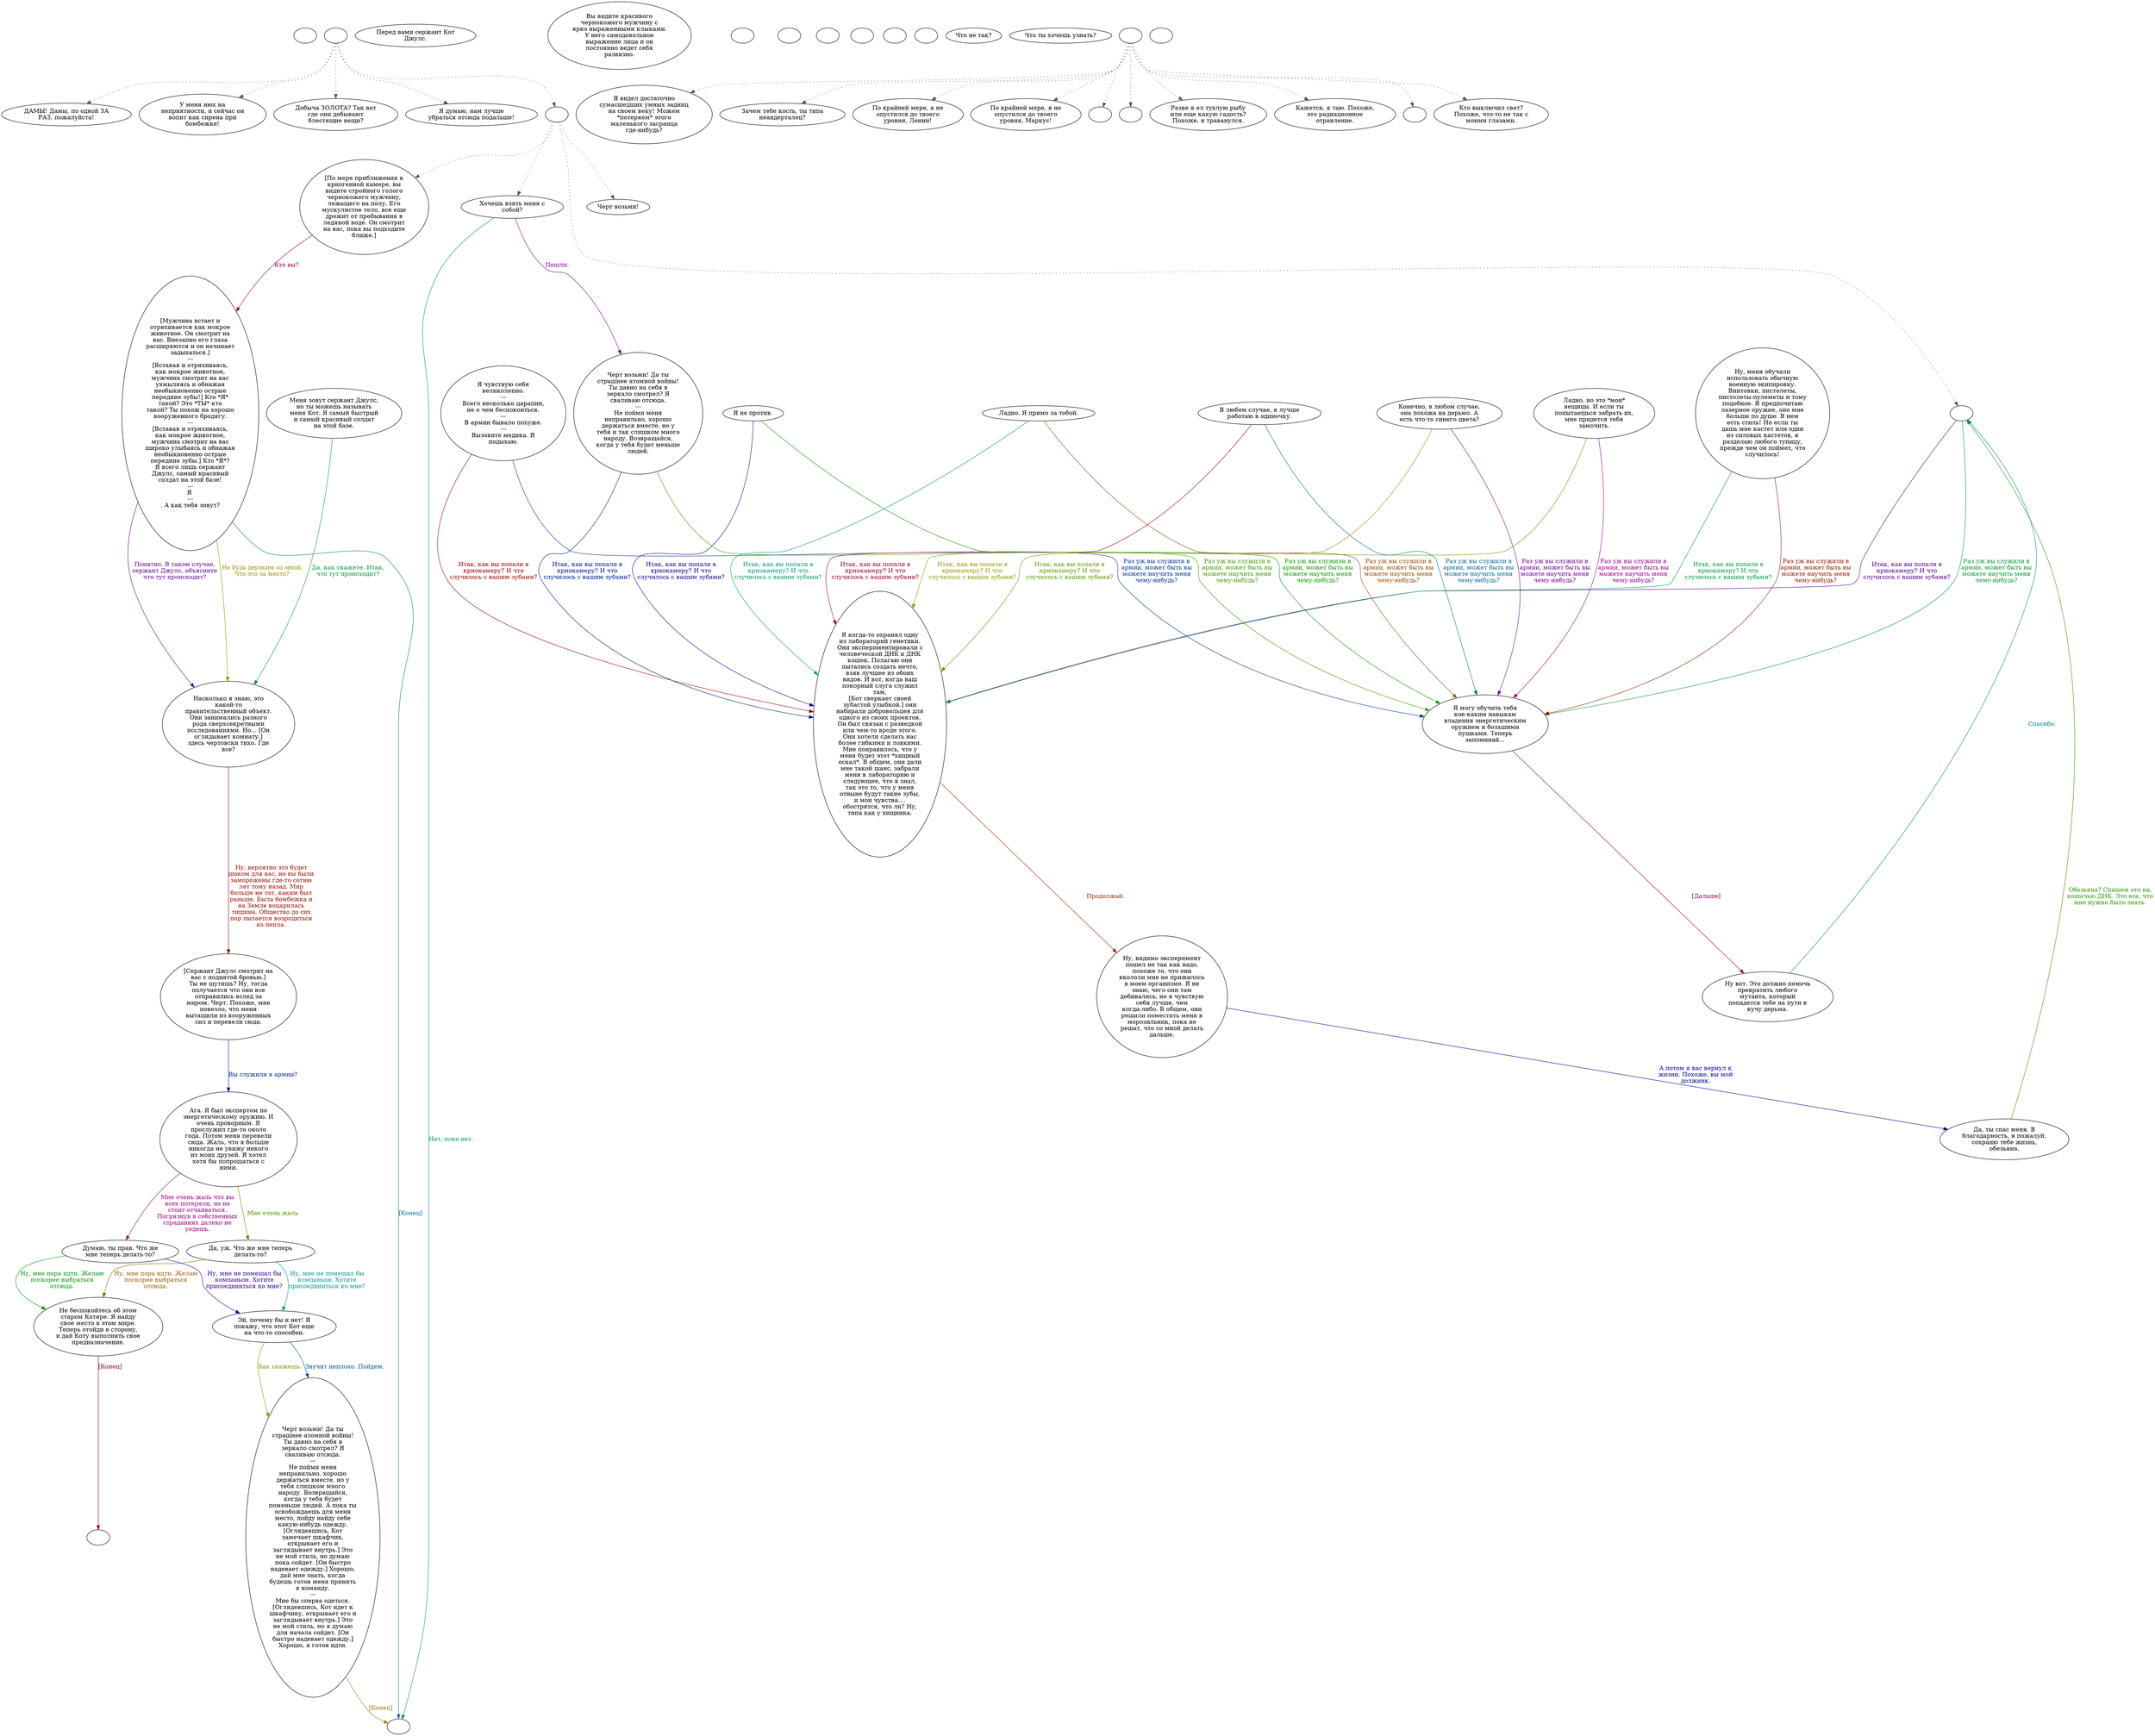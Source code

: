 digraph epac11 {
  "start" [style=filled       fillcolor="#FFFFFF"       color="#000000"]
  "start" [label=""]
  "critter_p_proc" [style=filled       fillcolor="#FFFFFF"       color="#000000"]
  "critter_p_proc" -> "Node2000" [style=dotted color="#555555"]
  "critter_p_proc" -> "Node2001" [style=dotted color="#555555"]
  "critter_p_proc" -> "Node2002" [style=dotted color="#555555"]
  "critter_p_proc" -> "Node2003" [style=dotted color="#555555"]
  "critter_p_proc" -> "talk_p_proc" [style=dotted color="#555555"]
  "critter_p_proc" [label=""]
  "look_at_p_proc" [style=filled       fillcolor="#FFFFFF"       color="#000000"]
  "look_at_p_proc" [label="Перед вами сержант Кот\nДжулс."]
  "description_p_proc" [style=filled       fillcolor="#FFFFFF"       color="#000000"]
  "description_p_proc" [label="Вы видите красивого\nчернокожего мужчину с\nярко выраженными клыками.\nУ него самодовольное\nвыражение лица и он\nпостоянно ведет себя\nразвязно."]
  "use_skill_on_p_proc" [style=filled       fillcolor="#FFFFFF"       color="#000000"]
  "use_skill_on_p_proc" [label=""]
  "use_obj_on_p_proc" [style=filled       fillcolor="#FFFFFF"       color="#000000"]
  "use_obj_on_p_proc" [label=""]
  "damage_p_proc" [style=filled       fillcolor="#FFFFFF"       color="#000000"]
  "damage_p_proc" [label=""]
  "map_enter_p_proc" [style=filled       fillcolor="#FFFFFF"       color="#000000"]
  "map_enter_p_proc" [label=""]
  "map_update_p_proc" [style=filled       fillcolor="#FFFFFF"       color="#000000"]
  "map_update_p_proc" [label=""]
  "talk_p_proc" [style=filled       fillcolor="#FFFFFF"       color="#000000"]
  "talk_p_proc" -> "Node001" [style=dotted color="#555555"]
  "talk_p_proc" -> "Node1000" [style=dotted color="#555555"]
  "talk_p_proc" -> "Node013" [style=dotted color="#555555"]
  "talk_p_proc" -> "kill_p_proc" [style=dotted color="#555555"]
  "talk_p_proc" [label=""]
  "kill_p_proc" [style=filled       fillcolor="#FFFFFF"       color="#000000"]
  "kill_p_proc" [label="Черт возьми!"]
  "Node001" [style=filled       fillcolor="#FFFFFF"       color="#000000"]
  "Node001" [label="[По мере приближения к\nкриогенной камере, вы\nвидите стройного голого\nчернокожего мужчину,\nлежащего на полу. Его\nмускулистое тело, все еще\nдрожит от пребывания в\nледяной воде. Он смотрит\nна вас, пока вы подходите\nближе.]"]
  "Node001" -> "Node002" [label="Кто вы?" color="#990047" fontcolor="#990047"]
  "Node002" [style=filled       fillcolor="#FFFFFF"       color="#000000"]
  "Node002" [label="[Мужчина встает и\nотряхивается как мокрое\nживотное. Он смотрит на\nвас. Внезапно его глаза\nрасширяются и он начинает\nзадыхаться.]\n---\n[Вставая и отряхиваясь,\nкак мокрое животное,\nмужчина смотрит на вас\nухмыляясь и обнажая\nнеобыкновенно острые\nпередние зубы!] Кто *Я*\nтакой? Это *ТЫ* кто\nтакой? Ты похож на хорошо\nвооруженного бродягу.\n---\n[Вставая и отряхиваясь,\nкак мокрое животное,\nмужчина смотрит на вас\nшироко улыбаясь и обнажая\nнеобыкновенно острые\nпередние зубы.] Кто *Я*?\nЯ всего лишь сержант\nДжулс, самый красивый\nсолдат на этой базе!\n---\nЯ \n---\n. А как тебя зовут?"]
  "Node002" -> "Node999" [label="[Конец]" color="#007399" fontcolor="#007399"]
  "Node002" -> "Node005" [label="Не будь дерзким со мной.\nЧто это за место?" color="#999200" fontcolor="#999200"]
  "Node002" -> "Node005" [label="Понятно. В таком случае,\nсержант Джулс, объясните\nчто тут происходит?" color="#650099" fontcolor="#650099"]
  "Node003" [style=filled       fillcolor="#FFFFFF"       color="#000000"]
  "Node003" [label="Меня зовут сержант Джулс,\nно ты можешь называть\nменя Кот. Я самый быстрый\nи самый красивый солдат\nна этой базе."]
  "Node003" -> "Node005" [label="Да, как скажете. Итак,\nчто тут происходит?" color="#009939" fontcolor="#009939"]
  "Node005" [style=filled       fillcolor="#FFFFFF"       color="#000000"]
  "Node005" [label="Насколько я знаю, это\nкакой-то\nправительственный объект.\nОни занимались разного\nрода сверхсекретными\nисследованиями. Но... [Он\nоглядывает комнату.]\nздесь чертовски тихо. Где\nвсе?"]
  "Node005" -> "Node006" [label="Ну, вероятно это будет\nшоком для вас, но вы были\nзаморожены где-то сотню\nлет тому назад. Мир\nбольше не тот, каким был\nраньше. Была бомбежка и\nна Земле воцарилась\nтишина. Общество до сих\nпор пытается возродиться\nиз пепла." color="#990C00" fontcolor="#990C00"]
  "Node006" [style=filled       fillcolor="#FFFFFF"       color="#000000"]
  "Node006" [label="[Сержант Джулс смотрит на\nвас с поднятой бровью.]\nТы не шутишь? Ну, тогда\nполучается что они все\nотправились вслед за\nмиром. Черт. Похоже, мне\nповезло, что меня\nвытащили из вооруженных\nсил и перевели сюда."]
  "Node006" -> "Node007" [label="Вы служили в армии?" color="#002099" fontcolor="#002099"]
  "Node007" [style=filled       fillcolor="#FFFFFF"       color="#000000"]
  "Node007" [label="Ага. Я был экспертом по\nэнергетическому оружию. И\nочень проворным. Я\nпрослужил где-то около\nгода. Потом меня перевели\nсюда. Жаль, что я больше\nникогда не увижу никого\nиз моих друзей. Я хотел\nхотя бы попрощаться с\nними."]
  "Node007" -> "Node008" [label="Мне очень жаль." color="#4D9900" fontcolor="#4D9900"]
  "Node007" -> "Node009" [label="Мне очень жаль что вы\nвсех потеряли, но не\nстоит отчаиваться.\nПогрязнув в собственных\nстраданиях далеко не\nуедешь." color="#99007A" fontcolor="#99007A"]
  "Node008" [style=filled       fillcolor="#FFFFFF"       color="#000000"]
  "Node008" [label="Да, уж. Что же мне теперь\nделать-то?"]
  "Node008" -> "Node011" [label="Ну, мне не помешал бы\nкомпаньон. Хотите\nприсоединиться ко мне?" color="#00998C" fontcolor="#00998C"]
  "Node008" -> "Node010" [label="Ну, мне пора идти. Желаю\nпоскорее выбраться\nотсюда." color="#995F00" fontcolor="#995F00"]
  "Node009" [style=filled       fillcolor="#FFFFFF"       color="#000000"]
  "Node009" [label="Думаю, ты прав. Что же\nмне теперь делать-то?"]
  "Node009" -> "Node011" [label="Ну, мне не помешал бы\nкомпаньон. Хотите\nприсоединиться ко мне?" color="#320099" fontcolor="#320099"]
  "Node009" -> "Node010" [label="Ну, мне пора идти. Желаю\nпоскорее выбраться\nотсюда." color="#009906" fontcolor="#009906"]
  "Node010" [style=filled       fillcolor="#FFFFFF"       color="#000000"]
  "Node010" [label="Не беспокойтесь об этом\nстаром Котяре. Я найду\nсвое место в этом мире.\nТеперь отойди в сторону,\nи дай Коту выполнять свое\nпредназначение."]
  "Node010" -> "Node012" [label="[Конец]" color="#990027" fontcolor="#990027"]
  "Node011" [style=filled       fillcolor="#FFFFFF"       color="#000000"]
  "Node011" [label="Эй, почему бы и нет! Я\nпокажу, что этот Кот еще\nна что-то способен."]
  "Node011" -> "Node990" [label="Звучит неплохо. Пойдем." color="#005499" fontcolor="#005499"]
  "Node011" -> "Node990" [label="Как скажешь." color="#809900" fontcolor="#809900"]
  "Node012" [style=filled       fillcolor="#FFFFFF"       color="#000000"]
  "Node012" [label=""]
  "Node013" [style=filled       fillcolor="#FFFFFF"       color="#000000"]
  "Node013" [label="Хочешь взять меня с\nсобой?"]
  "Node013" -> "Node1100" [label="Пошли." color="#850099" fontcolor="#850099"]
  "Node013" -> "Node999" [label="Нет, пока нет." color="#009958" fontcolor="#009958"]
  "Node014" [style=filled       fillcolor="#FFFFFF"       color="#000000"]
  "Node014" [label="Я когда-то охранял одну\nиз лабораторий генетики.\nОни экспериментировали с\nчеловеческой ДНК и ДНК\nкошек. Полагаю они\nпытались создать нечто,\nвзяв лучшее из обоих\nвидов. И вот, когда ваш\nпокорный слуга служил\nтам,\n[Кот сверкает своей\nзубастой улыбкой.] они\nнабирали добровольцев для\nодного из своих проектов.\nОн был связан с разведкой\nили чем-то вроде этого.\nОни хотели сделать нас\nболее гибкими и ловкими.\nМне понравилось, что у\nменя будет этот *хищный\nоскал*. В общем, они дали\nмне такой шанс, забрали\nменя в лабораторию и\nследующее, что я знал,\nтак это то, что у меня\nотныне будут такие зубы,\nи мои чувства....\nобострятся, что ли? Ну,\nтипа как у хищника."]
  "Node014" -> "Node015" [label="Продолжай." color="#992C00" fontcolor="#992C00"]
  "Node015" [style=filled       fillcolor="#FFFFFF"       color="#000000"]
  "Node015" [label="Ну, видимо эксперимент\nпошел не так как надо,\nпохоже то, что они\nвкололи мне не прижилось\nв моем организме. Я не\nзнаю, чего они там\nдобивались, но я чувствую\nсебя лучше, чем\nкогда-либо. В общем, они\nрешили поместить меня в\nморозильник, пока не\nрешат, что со мной делать\nдальше."]
  "Node015" -> "Node016" [label="А потом я вас вернул к\nжизни. Похоже, вы мой\nдолжник." color="#000199" fontcolor="#000199"]
  "Node016" [style=filled       fillcolor="#FFFFFF"       color="#000000"]
  "Node016" [label="Да, ты спас меня. В\nблагодарность, я пожалуй,\nсохраню тебе жизнь,\nобезьяна."]
  "Node016" -> "Node1000" [label="Обезьяна? Спишем это на,\nкошачью ДНК. Это все, что\nмне нужно было знать." color="#2D9900" fontcolor="#2D9900"]
  "Node017" [style=filled       fillcolor="#FFFFFF"       color="#000000"]
  "Node017" [label="Я могу обучить тебя\nкое-каким навыкам\nвладения энергетическим\nоружием и большими\nпушками. Теперь\nзапоминай..."]
  "Node017" -> "Node018" [label="[Дальше]" color="#99005A" fontcolor="#99005A"]
  "Node018" [style=filled       fillcolor="#FFFFFF"       color="#000000"]
  "Node018" [label="Ну вот. Это должно помочь\nпревратить любого\nмутанта, который\nпопадется тебе на пути в\nкучу дерьма."]
  "Node018" -> "Node1000" [label="Спасибо." color="#008799" fontcolor="#008799"]
  "Node990" [style=filled       fillcolor="#FFFFFF"       color="#000000"]
  "Node990" [label="Черт возьми! Да ты\nстрашнее атомной войны!\nТы давно на себя в\nзеркало смотрел? Я\nсваливаю отсюда.\n---\nНе пойми меня\nнеправильно, хорошо\nдержаться вместе, но у\nтебя слишком много\nнароду. Возвращайся,\nкогда у тебя будет\nпоменьше людей. А пока ты\nосвобождаешь для меня\nместо, пойду найду себе\nкакую-нибудь одежду.\n[Оглядевшись, Кот\nзамечает шкафчик,\nоткрывает его и\nзаглядывает внутрь.] Это\nне мой стиль, но думаю\nпока сойдет. [Он быстро\nнадевает одежду.] Хорошо,\nдай мне знать, когда\nбудешь готов меня принять\nв команду.\n---\nМне бы сперва одеться.\n[Оглядевшись, Кот идет к\nшкафчику, открывает его и\nзаглядывает внутрь.] Это\nне мой стиль, но я думаю\nдля начала сойдет. [Он\nбыстро надевает одежду.]\nХорошо, я готов идти."]
  "Node990" -> "Node999" [label="[Конец]" color="#997F00" fontcolor="#997F00"]
  "Node999" [style=filled       fillcolor="#FFFFFF"       color="#000000"]
  "Node999" [label=""]
  "Node1000" [style=filled       fillcolor="#FFFFFF"       color="#000000"]
  "Node1000" [label=""]
  "Node1000" -> "Node014" [label="Итак, как вы попали в\nкриокамеру? И что\nслучилось с вашим зубами?" color="#520099" fontcolor="#520099"]
  "Node1000" -> "Node017" [label="Раз уж вы служили в\nармии, может быть вы\nможете научить меня\nчему-нибудь?" color="#009925" fontcolor="#009925"]
  "Node1001" [style=filled       fillcolor="#FFFFFF"       color="#000000"]
  "Node1001" [label="Я чувствую себя\nвеликолепно.\n---\nВсего несколько царапин,\nне о чем беспокоиться.\n---\nВ армии бывало похуже.\n---\nВызовите медика. Я\nподыхаю."]
  "Node1001" -> "Node014" [label="Итак, как вы попали в\nкриокамеру? И что\nслучилось с вашим зубами?" color="#990007" fontcolor="#990007"]
  "Node1001" -> "Node017" [label="Раз уж вы служили в\nармии, может быть вы\nможете научить меня\nчему-нибудь?" color="#003499" fontcolor="#003499"]
  "Node1002" [style=filled       fillcolor="#FFFFFF"       color="#000000"]
  "Node1002" [label=""]
  "Node1003" [style=filled       fillcolor="#FFFFFF"       color="#000000"]
  "Node1003" [label="Ладно, но это *мои*\nвещицы. И если ты\nпопытаешься забрать их,\nмне придется тебя\nзамочить."]
  "Node1003" -> "Node014" [label="Итак, как вы попали в\nкриокамеру? И что\nслучилось с вашим зубами?" color="#619900" fontcolor="#619900"]
  "Node1003" -> "Node017" [label="Раз уж вы служили в\nармии, может быть вы\nможете научить меня\nчему-нибудь?" color="#99008D" fontcolor="#99008D"]
  "Node1004" [style=filled       fillcolor="#FFFFFF"       color="#000000"]
  "Node1004" [label="Ладно. Я прямо за тобой."]
  "Node1004" -> "Node014" [label="Итак, как вы попали в\nкриокамеру? И что\nслучилось с вашим зубами?" color="#009978" fontcolor="#009978"]
  "Node1004" -> "Node017" [label="Раз уж вы служили в\nармии, может быть вы\nможете научить меня\nчему-нибудь?" color="#994B00" fontcolor="#994B00"]
  "Node1005" [style=filled       fillcolor="#FFFFFF"       color="#000000"]
  "Node1005" [label="Я не против."]
  "Node1005" -> "Node014" [label="Итак, как вы попали в\nкриокамеру? И что\nслучилось с вашим зубами?" color="#1F0099" fontcolor="#1F0099"]
  "Node1005" -> "Node017" [label="Раз уж вы служили в\nармии, может быть вы\nможете научить меня\nчему-нибудь?" color="#0E9900" fontcolor="#0E9900"]
  "Node1006" [style=filled       fillcolor="#FFFFFF"       color="#000000"]
  "Node1006" [label="В любом случае, я лучше\nработаю в одиночку."]
  "Node1006" -> "Node014" [label="Итак, как вы попали в\nкриокамеру? И что\nслучилось с вашим зубами?" color="#99003B" fontcolor="#99003B"]
  "Node1006" -> "Node017" [label="Раз уж вы служили в\nармии, может быть вы\nможете научить меня\nчему-нибудь?" color="#006799" fontcolor="#006799"]
  "Node1007" [style=filled       fillcolor="#FFFFFF"       color="#000000"]
  "Node1007" [label="Что не так?"]
  "Node1008" [style=filled       fillcolor="#FFFFFF"       color="#000000"]
  "Node1008" [label="Что ты хочешь узнать?"]
  "Node1009" [style=filled       fillcolor="#FFFFFF"       color="#000000"]
  "Node1009" [label="Конечно, в любом случае,\nона похожа на дерьмо. А\nесть что-то синего цвета?"]
  "Node1009" -> "Node014" [label="Итак, как вы попали в\nкриокамеру? И что\nслучилось с вашим зубами?" color="#949900" fontcolor="#949900"]
  "Node1009" -> "Node017" [label="Раз уж вы служили в\nармии, может быть вы\nможете научить меня\nчему-нибудь?" color="#720099" fontcolor="#720099"]
  "Node1010" [style=filled       fillcolor="#FFFFFF"       color="#000000"]
  "Node1010" [label="Ну, меня обучали\nиспользовать обычную\nвоенную экипировку.\nВинтовки, пистолеты,\nпистолеты-пулеметы и тому\nподобное. Я предпочитаю\nлазерное оружие, оно мне\nбольше по душе. В нем\nесть стиль! Но если ты\nдашь мне кастет или один\nиз силовых кастетов, я\nразделаю любого тупицу,\nпрежде чем он поймет, что\nслучилось!"]
  "Node1010" -> "Node014" [label="Итак, как вы попали в\nкриокамеру? И что\nслучилось с вашим зубами?" color="#009945" fontcolor="#009945"]
  "Node1010" -> "Node017" [label="Раз уж вы служили в\nармии, может быть вы\nможете научить меня\nчему-нибудь?" color="#991800" fontcolor="#991800"]
  "Node1100" [style=filled       fillcolor="#FFFFFF"       color="#000000"]
  "Node1100" [label="Черт возьми! Да ты\nстрашнее атомной войны!\nТы давно на себя в\nзеркало смотрел? Я\nсваливаю отсюда.\n---\nНе пойми меня\nнеправильно, хорошо\nдержаться вместе, но у\nтебя и так слишком много\nнароду. Возвращайся,\nкогда у тебя будет меньше\nлюдей."]
  "Node1100" -> "Node014" [label="Итак, как вы попали в\nкриокамеру? И что\nслучилось с вашим зубами?" color="#001499" fontcolor="#001499"]
  "Node1100" -> "Node017" [label="Раз уж вы служили в\nармии, может быть вы\nможете научить меня\nчему-нибудь?" color="#419900" fontcolor="#419900"]
  "Node2000" [style=filled       fillcolor="#FFFFFF"       color="#000000"]
  "Node2000" [label="ДАМЫ! Дамы, по одной ЗА\nРАЗ, пожалуйста!"]
  "Node2001" [style=filled       fillcolor="#FFFFFF"       color="#000000"]
  "Node2001" [label="У меня нюх на\nнеприятности, и сейчас он\nвопит как сирена при\nбомбежке!"]
  "Node2002" [style=filled       fillcolor="#FFFFFF"       color="#000000"]
  "Node2002" [label="Добыча ЗОЛОТА? Так вот\nгде они добывают\nблестящие вещи?"]
  "Node2003" [style=filled       fillcolor="#FFFFFF"       color="#000000"]
  "Node2003" [label="Я думаю, нам лучше\nубраться отсюда подальше!"]
  "Node3000" [style=filled       fillcolor="#FFFFFF"       color="#000000"]
  "Node3000" [label="Я видел достаточно\nсумасшедших умных задниц\nна своем веку! Можем\n*потеряем* этого\nмаленького засранца\nгде-нибудь?"]
  "Node3001" [style=filled       fillcolor="#FFFFFF"       color="#000000"]
  "Node3001" [label="Зачем тебе кость, ты типа\nнеандерталец?"]
  "Node3002" [style=filled       fillcolor="#FFFFFF"       color="#000000"]
  "Node3002" [label="По крайней мере, я не\nопустился до твоего\nуровня, Ленни!"]
  "Node3003" [style=filled       fillcolor="#FFFFFF"       color="#000000"]
  "Node3003" [label="По крайней мере, я не\nопустился до твоего\nуровня, Маркус!"]
  "Node3500" [style=filled       fillcolor="#FFFFFF"       color="#000000"]
  "Node3500" [label=""]
  "Node5000" [style=filled       fillcolor="#FFFFFF"       color="#000000"]
  "Node5000" [label=""]
  "Node5001" [style=filled       fillcolor="#FFFFFF"       color="#000000"]
  "Node5001" [label="Разве я ел тухлую рыбу\nили еще какую гадость?\nПохоже, я траванулся."]
  "Node5002" [style=filled       fillcolor="#FFFFFF"       color="#000000"]
  "Node5002" [label="Кажется, я таю. Похоже,\nэто радиационное\nотравление."]
  "Node5003" [style=filled       fillcolor="#FFFFFF"       color="#000000"]
  "Node5003" [label=""]
  "Node5004" [style=filled       fillcolor="#FFFFFF"       color="#000000"]
  "Node5004" [label="Кто выключил свет?\nПохоже, что-то не так с\nмоими глазами."]
  "timed_event_p_proc" [style=filled       fillcolor="#FFFFFF"       color="#000000"]
  "timed_event_p_proc" -> "Node5000" [style=dotted color="#555555"]
  "timed_event_p_proc" -> "Node5001" [style=dotted color="#555555"]
  "timed_event_p_proc" -> "Node5002" [style=dotted color="#555555"]
  "timed_event_p_proc" -> "Node5003" [style=dotted color="#555555"]
  "timed_event_p_proc" -> "Node5004" [style=dotted color="#555555"]
  "timed_event_p_proc" -> "Node3000" [style=dotted color="#555555"]
  "timed_event_p_proc" -> "Node3001" [style=dotted color="#555555"]
  "timed_event_p_proc" -> "Node3002" [style=dotted color="#555555"]
  "timed_event_p_proc" -> "Node3003" [style=dotted color="#555555"]
  "timed_event_p_proc" -> "Node3500" [style=dotted color="#555555"]
  "timed_event_p_proc" [label=""]
  "push_p_proc" [style=filled       fillcolor="#FFFFFF"       color="#000000"]
  "push_p_proc" [label=""]
}